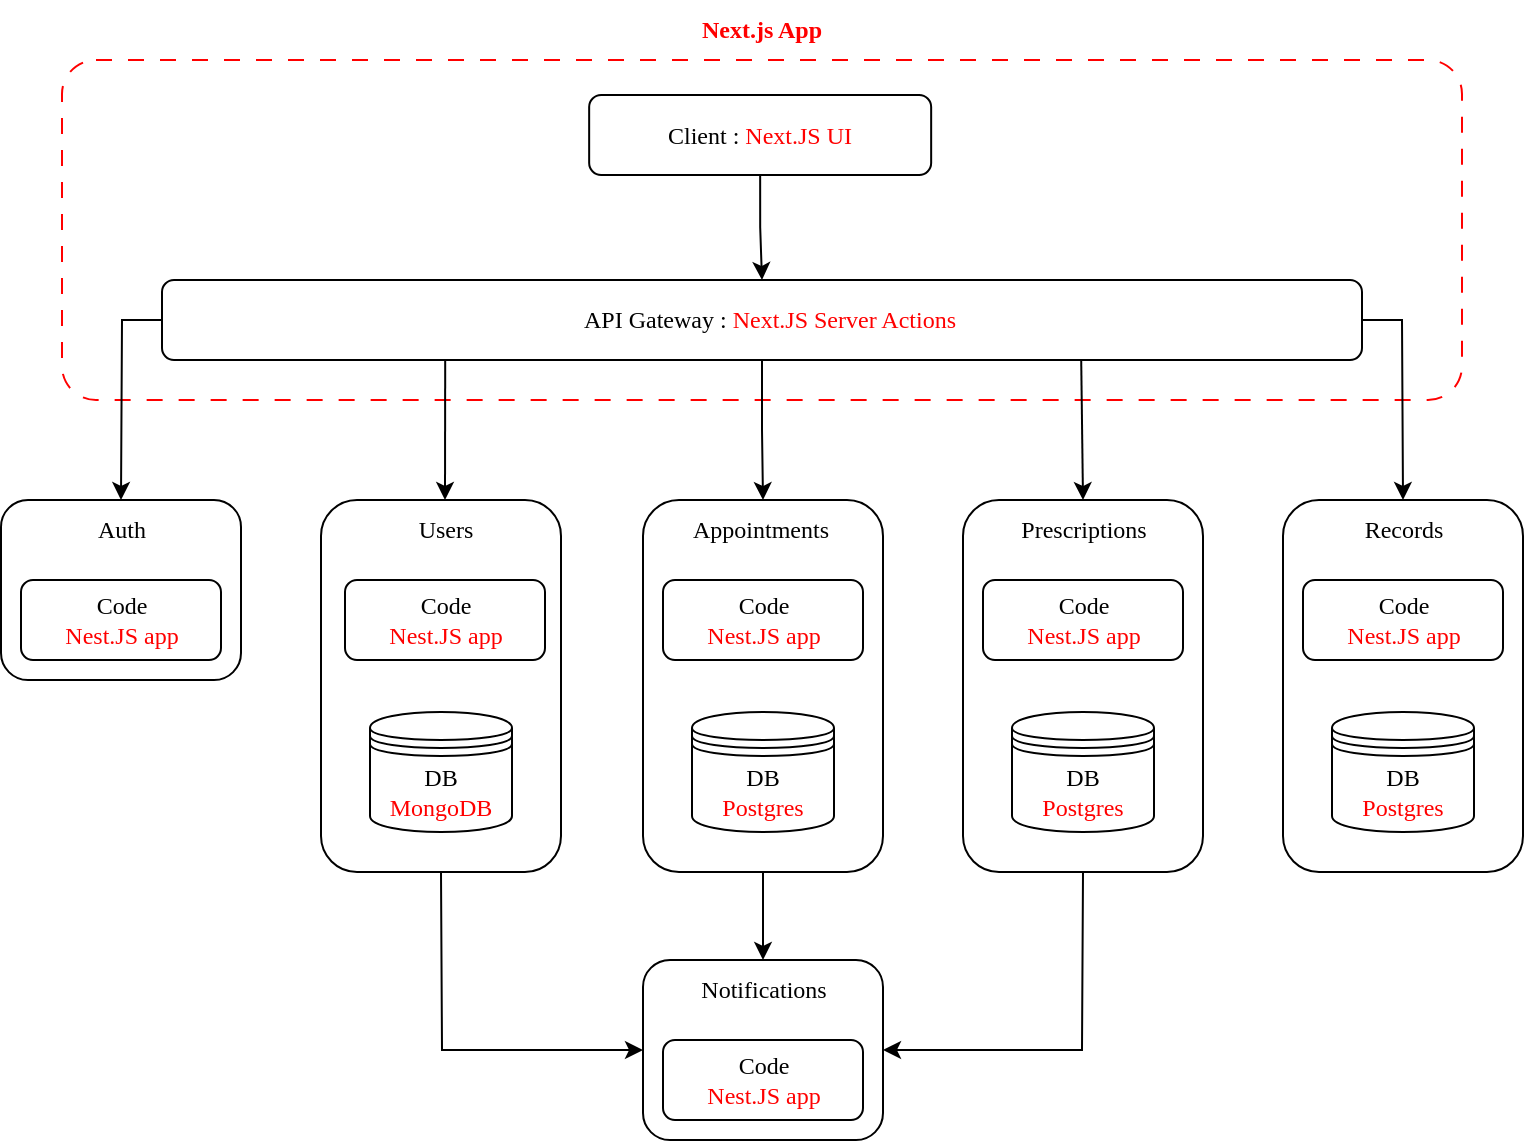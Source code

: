 <mxfile version="28.0.4">
  <diagram name="Page-1" id="c_ZkIr_zOMjIXWDe5sSD">
    <mxGraphModel dx="1426" dy="889" grid="1" gridSize="10" guides="1" tooltips="1" connect="1" arrows="1" fold="1" page="1" pageScale="1" pageWidth="850" pageHeight="1100" math="0" shadow="0">
      <root>
        <mxCell id="0" />
        <mxCell id="1" parent="0" />
        <mxCell id="_BnmR6yMb-w9I0ZpGsDe-52" value="" style="group" vertex="1" connectable="0" parent="1">
          <mxGeometry x="39.5" y="60" width="761" height="570" as="geometry" />
        </mxCell>
        <mxCell id="_BnmR6yMb-w9I0ZpGsDe-13" value="" style="rounded=1;whiteSpace=wrap;html=1;" vertex="1" parent="_BnmR6yMb-w9I0ZpGsDe-52">
          <mxGeometry x="160" y="250" width="120" height="186" as="geometry" />
        </mxCell>
        <mxCell id="_BnmR6yMb-w9I0ZpGsDe-10" value="" style="rounded=1;whiteSpace=wrap;html=1;dashed=1;dashPattern=8 8;fillStyle=auto;strokeColor=#FF0000;arcSize=10;" vertex="1" parent="_BnmR6yMb-w9I0ZpGsDe-52">
          <mxGeometry x="30.5" y="30" width="700" height="170" as="geometry" />
        </mxCell>
        <mxCell id="_BnmR6yMb-w9I0ZpGsDe-47" style="edgeStyle=orthogonalEdgeStyle;rounded=0;orthogonalLoop=1;jettySize=auto;html=1;exitX=0.5;exitY=1;exitDx=0;exitDy=0;entryX=0.5;entryY=0;entryDx=0;entryDy=0;" edge="1" parent="_BnmR6yMb-w9I0ZpGsDe-52" source="_BnmR6yMb-w9I0ZpGsDe-8" target="_BnmR6yMb-w9I0ZpGsDe-22">
          <mxGeometry relative="1" as="geometry" />
        </mxCell>
        <mxCell id="_BnmR6yMb-w9I0ZpGsDe-8" value="" style="rounded=1;whiteSpace=wrap;html=1;" vertex="1" parent="_BnmR6yMb-w9I0ZpGsDe-52">
          <mxGeometry x="80.5" y="140" width="600" height="40" as="geometry" />
        </mxCell>
        <mxCell id="_BnmR6yMb-w9I0ZpGsDe-6" value="" style="group" vertex="1" connectable="0" parent="_BnmR6yMb-w9I0ZpGsDe-52">
          <mxGeometry x="349.5" y="47.5" width="121" height="40" as="geometry" />
        </mxCell>
        <mxCell id="_BnmR6yMb-w9I0ZpGsDe-4" value="" style="rounded=1;whiteSpace=wrap;html=1;" vertex="1" parent="_BnmR6yMb-w9I0ZpGsDe-6">
          <mxGeometry x="-55.42" width="171" height="40" as="geometry" />
        </mxCell>
        <mxCell id="_BnmR6yMb-w9I0ZpGsDe-5" value="&lt;font face=&quot;Fira Code&quot;&gt;Client : &lt;font style=&quot;color: rgb(255, 0, 0);&quot;&gt;Next.JS UI&lt;/font&gt;&lt;/font&gt;" style="text;strokeColor=none;align=center;fillColor=none;html=1;verticalAlign=middle;whiteSpace=wrap;rounded=0;" vertex="1" parent="_BnmR6yMb-w9I0ZpGsDe-6">
          <mxGeometry x="-50" y="7.5" width="160.16" height="25" as="geometry" />
        </mxCell>
        <mxCell id="_BnmR6yMb-w9I0ZpGsDe-7" value="" style="group" vertex="1" connectable="0" parent="_BnmR6yMb-w9I0ZpGsDe-52">
          <mxGeometry x="414.21" y="140" width="121" height="40" as="geometry" />
        </mxCell>
        <mxCell id="_BnmR6yMb-w9I0ZpGsDe-9" value="&lt;font face=&quot;Fira Code&quot;&gt;API Gateway : &lt;font style=&quot;color: rgb(255, 0, 0);&quot;&gt;Next.JS Server Actions&lt;/font&gt;&lt;/font&gt;" style="text;strokeColor=none;align=center;fillColor=none;html=1;verticalAlign=middle;whiteSpace=wrap;rounded=0;" vertex="1" parent="_BnmR6yMb-w9I0ZpGsDe-7">
          <mxGeometry x="-170" y="7.5" width="280.16" height="25" as="geometry" />
        </mxCell>
        <mxCell id="_BnmR6yMb-w9I0ZpGsDe-11" value="&lt;font style=&quot;color: rgb(0, 0, 0);&quot; face=&quot;Fira Code&quot;&gt;Code&lt;/font&gt;&lt;div&gt;&lt;font style=&quot;color: rgb(255, 0, 0);&quot; face=&quot;Fira Code&quot;&gt;Nest.JS app&lt;/font&gt;&lt;/div&gt;" style="rounded=1;whiteSpace=wrap;html=1;" vertex="1" parent="_BnmR6yMb-w9I0ZpGsDe-52">
          <mxGeometry x="172" y="290" width="100" height="40" as="geometry" />
        </mxCell>
        <mxCell id="_BnmR6yMb-w9I0ZpGsDe-12" value="&lt;font face=&quot;Fira Code&quot;&gt;DB&lt;/font&gt;&lt;div&gt;&lt;font style=&quot;color: rgb(255, 0, 0);&quot; face=&quot;Fira Code&quot;&gt;MongoDB&lt;/font&gt;&lt;/div&gt;" style="shape=datastore;whiteSpace=wrap;html=1;" vertex="1" parent="_BnmR6yMb-w9I0ZpGsDe-52">
          <mxGeometry x="184.5" y="356" width="71" height="60" as="geometry" />
        </mxCell>
        <mxCell id="_BnmR6yMb-w9I0ZpGsDe-14" value="&lt;font face=&quot;Fira Code&quot;&gt;Users&lt;/font&gt;" style="text;html=1;align=center;verticalAlign=middle;whiteSpace=wrap;rounded=0;" vertex="1" parent="_BnmR6yMb-w9I0ZpGsDe-52">
          <mxGeometry x="162" y="250" width="120" height="30" as="geometry" />
        </mxCell>
        <mxCell id="_BnmR6yMb-w9I0ZpGsDe-15" value="" style="rounded=1;whiteSpace=wrap;html=1;" vertex="1" parent="_BnmR6yMb-w9I0ZpGsDe-52">
          <mxGeometry x="641" y="250" width="120" height="186" as="geometry" />
        </mxCell>
        <mxCell id="_BnmR6yMb-w9I0ZpGsDe-16" value="&lt;font style=&quot;color: rgb(0, 0, 0);&quot; face=&quot;Fira Code&quot;&gt;Code&lt;/font&gt;&lt;div&gt;&lt;font style=&quot;color: rgb(255, 0, 0);&quot; face=&quot;Fira Code&quot;&gt;Nest.JS app&lt;/font&gt;&lt;/div&gt;" style="rounded=1;whiteSpace=wrap;html=1;" vertex="1" parent="_BnmR6yMb-w9I0ZpGsDe-52">
          <mxGeometry x="651" y="290" width="100" height="40" as="geometry" />
        </mxCell>
        <mxCell id="_BnmR6yMb-w9I0ZpGsDe-17" value="&lt;font face=&quot;Fira Code&quot;&gt;DB&lt;/font&gt;&lt;div&gt;&lt;font style=&quot;color: rgb(255, 0, 0);&quot; face=&quot;Fira Code&quot;&gt;Postgres&lt;/font&gt;&lt;/div&gt;" style="shape=datastore;whiteSpace=wrap;html=1;" vertex="1" parent="_BnmR6yMb-w9I0ZpGsDe-52">
          <mxGeometry x="665.5" y="356" width="71" height="60" as="geometry" />
        </mxCell>
        <mxCell id="_BnmR6yMb-w9I0ZpGsDe-18" value="&lt;font face=&quot;Fira Code&quot;&gt;Records&lt;/font&gt;" style="text;html=1;align=center;verticalAlign=middle;whiteSpace=wrap;rounded=0;" vertex="1" parent="_BnmR6yMb-w9I0ZpGsDe-52">
          <mxGeometry x="641" y="250" width="120" height="30" as="geometry" />
        </mxCell>
        <mxCell id="_BnmR6yMb-w9I0ZpGsDe-19" value="" style="rounded=1;whiteSpace=wrap;html=1;" vertex="1" parent="_BnmR6yMb-w9I0ZpGsDe-52">
          <mxGeometry x="321" y="250" width="120" height="186" as="geometry" />
        </mxCell>
        <mxCell id="_BnmR6yMb-w9I0ZpGsDe-20" value="&lt;font style=&quot;color: rgb(0, 0, 0);&quot; face=&quot;Fira Code&quot;&gt;Code&lt;/font&gt;&lt;div&gt;&lt;font style=&quot;color: rgb(255, 0, 0);&quot; face=&quot;Fira Code&quot;&gt;Nest.JS app&lt;/font&gt;&lt;/div&gt;" style="rounded=1;whiteSpace=wrap;html=1;" vertex="1" parent="_BnmR6yMb-w9I0ZpGsDe-52">
          <mxGeometry x="331" y="290" width="100" height="40" as="geometry" />
        </mxCell>
        <mxCell id="_BnmR6yMb-w9I0ZpGsDe-21" value="&lt;font face=&quot;Fira Code&quot;&gt;DB&lt;/font&gt;&lt;div&gt;&lt;font style=&quot;color: rgb(255, 0, 0);&quot; face=&quot;Fira Code&quot;&gt;Postgres&lt;/font&gt;&lt;/div&gt;" style="shape=datastore;whiteSpace=wrap;html=1;" vertex="1" parent="_BnmR6yMb-w9I0ZpGsDe-52">
          <mxGeometry x="345.5" y="356" width="71" height="60" as="geometry" />
        </mxCell>
        <mxCell id="_BnmR6yMb-w9I0ZpGsDe-22" value="&lt;font face=&quot;Fira Code&quot;&gt;Appointments&amp;nbsp;&lt;/font&gt;" style="text;html=1;align=center;verticalAlign=middle;whiteSpace=wrap;rounded=0;" vertex="1" parent="_BnmR6yMb-w9I0ZpGsDe-52">
          <mxGeometry x="321" y="250" width="120" height="30" as="geometry" />
        </mxCell>
        <mxCell id="_BnmR6yMb-w9I0ZpGsDe-23" value="" style="rounded=1;whiteSpace=wrap;html=1;" vertex="1" parent="_BnmR6yMb-w9I0ZpGsDe-52">
          <mxGeometry x="481" y="250" width="120" height="186" as="geometry" />
        </mxCell>
        <mxCell id="_BnmR6yMb-w9I0ZpGsDe-24" value="&lt;font style=&quot;color: rgb(0, 0, 0);&quot; face=&quot;Fira Code&quot;&gt;Code&lt;/font&gt;&lt;div&gt;&lt;font style=&quot;color: rgb(255, 0, 0);&quot; face=&quot;Fira Code&quot;&gt;Nest.JS app&lt;/font&gt;&lt;/div&gt;" style="rounded=1;whiteSpace=wrap;html=1;" vertex="1" parent="_BnmR6yMb-w9I0ZpGsDe-52">
          <mxGeometry x="491" y="290" width="100" height="40" as="geometry" />
        </mxCell>
        <mxCell id="_BnmR6yMb-w9I0ZpGsDe-25" value="&lt;font face=&quot;Fira Code&quot;&gt;DB&lt;/font&gt;&lt;div&gt;&lt;font style=&quot;color: rgb(255, 0, 0);&quot; face=&quot;Fira Code&quot;&gt;Postgres&lt;/font&gt;&lt;/div&gt;" style="shape=datastore;whiteSpace=wrap;html=1;" vertex="1" parent="_BnmR6yMb-w9I0ZpGsDe-52">
          <mxGeometry x="505.5" y="356" width="71" height="60" as="geometry" />
        </mxCell>
        <mxCell id="_BnmR6yMb-w9I0ZpGsDe-26" value="&lt;font face=&quot;Fira Code&quot;&gt;Prescriptions&lt;/font&gt;" style="text;html=1;align=center;verticalAlign=middle;whiteSpace=wrap;rounded=0;" vertex="1" parent="_BnmR6yMb-w9I0ZpGsDe-52">
          <mxGeometry x="481" y="250" width="120" height="30" as="geometry" />
        </mxCell>
        <mxCell id="_BnmR6yMb-w9I0ZpGsDe-27" value="" style="rounded=1;whiteSpace=wrap;html=1;" vertex="1" parent="_BnmR6yMb-w9I0ZpGsDe-52">
          <mxGeometry x="321" y="480" width="120" height="90" as="geometry" />
        </mxCell>
        <mxCell id="_BnmR6yMb-w9I0ZpGsDe-28" value="&lt;font style=&quot;color: rgb(0, 0, 0);&quot; face=&quot;Fira Code&quot;&gt;Code&lt;/font&gt;&lt;div&gt;&lt;font style=&quot;color: rgb(255, 0, 0);&quot; face=&quot;Fira Code&quot;&gt;Nest.JS app&lt;/font&gt;&lt;/div&gt;" style="rounded=1;whiteSpace=wrap;html=1;" vertex="1" parent="_BnmR6yMb-w9I0ZpGsDe-52">
          <mxGeometry x="331" y="520" width="100" height="40" as="geometry" />
        </mxCell>
        <mxCell id="_BnmR6yMb-w9I0ZpGsDe-30" value="&lt;font face=&quot;Fira Code&quot;&gt;Notifications&lt;/font&gt;" style="text;html=1;align=center;verticalAlign=middle;whiteSpace=wrap;rounded=0;" vertex="1" parent="_BnmR6yMb-w9I0ZpGsDe-52">
          <mxGeometry x="321" y="480" width="120" height="30" as="geometry" />
        </mxCell>
        <mxCell id="_BnmR6yMb-w9I0ZpGsDe-31" value="" style="rounded=1;whiteSpace=wrap;html=1;" vertex="1" parent="_BnmR6yMb-w9I0ZpGsDe-52">
          <mxGeometry y="250" width="120" height="90" as="geometry" />
        </mxCell>
        <mxCell id="_BnmR6yMb-w9I0ZpGsDe-32" value="&lt;font style=&quot;color: rgb(0, 0, 0);&quot; face=&quot;Fira Code&quot;&gt;Code&lt;/font&gt;&lt;div&gt;&lt;font style=&quot;color: rgb(255, 0, 0);&quot; face=&quot;Fira Code&quot;&gt;Nest.JS app&lt;/font&gt;&lt;/div&gt;" style="rounded=1;whiteSpace=wrap;html=1;" vertex="1" parent="_BnmR6yMb-w9I0ZpGsDe-52">
          <mxGeometry x="10" y="290" width="100" height="40" as="geometry" />
        </mxCell>
        <mxCell id="_BnmR6yMb-w9I0ZpGsDe-34" value="&lt;font face=&quot;Fira Code&quot;&gt;Auth&lt;/font&gt;" style="text;html=1;align=center;verticalAlign=middle;whiteSpace=wrap;rounded=0;" vertex="1" parent="_BnmR6yMb-w9I0ZpGsDe-52">
          <mxGeometry y="250" width="120" height="30" as="geometry" />
        </mxCell>
        <mxCell id="_BnmR6yMb-w9I0ZpGsDe-35" value="&lt;font style=&quot;color: rgb(255, 0, 0);&quot; face=&quot;Fira Code&quot;&gt;&lt;b&gt;Next.js App&lt;/b&gt;&lt;/font&gt;" style="text;html=1;align=center;verticalAlign=middle;whiteSpace=wrap;rounded=0;" vertex="1" parent="_BnmR6yMb-w9I0ZpGsDe-52">
          <mxGeometry x="330.5" width="100" height="30" as="geometry" />
        </mxCell>
        <mxCell id="_BnmR6yMb-w9I0ZpGsDe-36" style="edgeStyle=orthogonalEdgeStyle;rounded=0;orthogonalLoop=1;jettySize=auto;html=1;exitX=0.5;exitY=1;exitDx=0;exitDy=0;entryX=0.5;entryY=0;entryDx=0;entryDy=0;" edge="1" parent="_BnmR6yMb-w9I0ZpGsDe-52" source="_BnmR6yMb-w9I0ZpGsDe-4" target="_BnmR6yMb-w9I0ZpGsDe-8">
          <mxGeometry relative="1" as="geometry" />
        </mxCell>
        <mxCell id="_BnmR6yMb-w9I0ZpGsDe-44" value="" style="endArrow=classic;html=1;rounded=0;entryX=0.5;entryY=0;entryDx=0;entryDy=0;exitX=0;exitY=0.5;exitDx=0;exitDy=0;" edge="1" parent="_BnmR6yMb-w9I0ZpGsDe-52" source="_BnmR6yMb-w9I0ZpGsDe-8" target="_BnmR6yMb-w9I0ZpGsDe-34">
          <mxGeometry width="50" height="50" relative="1" as="geometry">
            <mxPoint x="350.5" y="420" as="sourcePoint" />
            <mxPoint x="400.5" y="370" as="targetPoint" />
            <Array as="points">
              <mxPoint x="60.5" y="160" />
            </Array>
          </mxGeometry>
        </mxCell>
        <mxCell id="_BnmR6yMb-w9I0ZpGsDe-45" value="" style="endArrow=classic;html=1;rounded=0;entryX=0.5;entryY=0;entryDx=0;entryDy=0;exitX=0.236;exitY=0.989;exitDx=0;exitDy=0;exitPerimeter=0;" edge="1" parent="_BnmR6yMb-w9I0ZpGsDe-52" source="_BnmR6yMb-w9I0ZpGsDe-8" target="_BnmR6yMb-w9I0ZpGsDe-14">
          <mxGeometry width="50" height="50" relative="1" as="geometry">
            <mxPoint x="350.5" y="420" as="sourcePoint" />
            <mxPoint x="400.5" y="370" as="targetPoint" />
          </mxGeometry>
        </mxCell>
        <mxCell id="_BnmR6yMb-w9I0ZpGsDe-46" value="" style="endArrow=classic;html=1;rounded=0;entryX=0.5;entryY=0;entryDx=0;entryDy=0;exitX=1;exitY=0.5;exitDx=0;exitDy=0;" edge="1" parent="_BnmR6yMb-w9I0ZpGsDe-52" source="_BnmR6yMb-w9I0ZpGsDe-8" target="_BnmR6yMb-w9I0ZpGsDe-18">
          <mxGeometry width="50" height="50" relative="1" as="geometry">
            <mxPoint x="440.5" y="160" as="sourcePoint" />
            <mxPoint x="490.5" y="110" as="targetPoint" />
            <Array as="points">
              <mxPoint x="700.5" y="160" />
            </Array>
          </mxGeometry>
        </mxCell>
        <mxCell id="_BnmR6yMb-w9I0ZpGsDe-48" value="" style="endArrow=classic;html=1;rounded=0;entryX=0.5;entryY=0;entryDx=0;entryDy=0;exitX=0.766;exitY=0.998;exitDx=0;exitDy=0;exitPerimeter=0;" edge="1" parent="_BnmR6yMb-w9I0ZpGsDe-52" source="_BnmR6yMb-w9I0ZpGsDe-8" target="_BnmR6yMb-w9I0ZpGsDe-26">
          <mxGeometry width="50" height="50" relative="1" as="geometry">
            <mxPoint x="540.5" y="190" as="sourcePoint" />
            <mxPoint x="410.5" y="130" as="targetPoint" />
          </mxGeometry>
        </mxCell>
        <mxCell id="_BnmR6yMb-w9I0ZpGsDe-49" value="" style="endArrow=classic;html=1;rounded=0;entryX=0;entryY=0.5;entryDx=0;entryDy=0;exitX=0.5;exitY=1;exitDx=0;exitDy=0;" edge="1" parent="_BnmR6yMb-w9I0ZpGsDe-52" source="_BnmR6yMb-w9I0ZpGsDe-13" target="_BnmR6yMb-w9I0ZpGsDe-27">
          <mxGeometry width="50" height="50" relative="1" as="geometry">
            <mxPoint x="210.5" y="460" as="sourcePoint" />
            <mxPoint x="260.5" y="410" as="targetPoint" />
            <Array as="points">
              <mxPoint x="220.5" y="525" />
            </Array>
          </mxGeometry>
        </mxCell>
        <mxCell id="_BnmR6yMb-w9I0ZpGsDe-50" value="" style="endArrow=classic;html=1;rounded=0;entryX=1;entryY=0.5;entryDx=0;entryDy=0;exitX=0.5;exitY=1;exitDx=0;exitDy=0;" edge="1" parent="_BnmR6yMb-w9I0ZpGsDe-52" source="_BnmR6yMb-w9I0ZpGsDe-23" target="_BnmR6yMb-w9I0ZpGsDe-27">
          <mxGeometry width="50" height="50" relative="1" as="geometry">
            <mxPoint x="210.5" y="460" as="sourcePoint" />
            <mxPoint x="260.5" y="410" as="targetPoint" />
            <Array as="points">
              <mxPoint x="540.5" y="525" />
            </Array>
          </mxGeometry>
        </mxCell>
        <mxCell id="_BnmR6yMb-w9I0ZpGsDe-51" value="" style="endArrow=classic;html=1;rounded=0;entryX=0.5;entryY=0;entryDx=0;entryDy=0;exitX=0.5;exitY=1;exitDx=0;exitDy=0;" edge="1" parent="_BnmR6yMb-w9I0ZpGsDe-52" source="_BnmR6yMb-w9I0ZpGsDe-19" target="_BnmR6yMb-w9I0ZpGsDe-30">
          <mxGeometry width="50" height="50" relative="1" as="geometry">
            <mxPoint x="350.5" y="560" as="sourcePoint" />
            <mxPoint x="400.5" y="510" as="targetPoint" />
          </mxGeometry>
        </mxCell>
      </root>
    </mxGraphModel>
  </diagram>
</mxfile>
